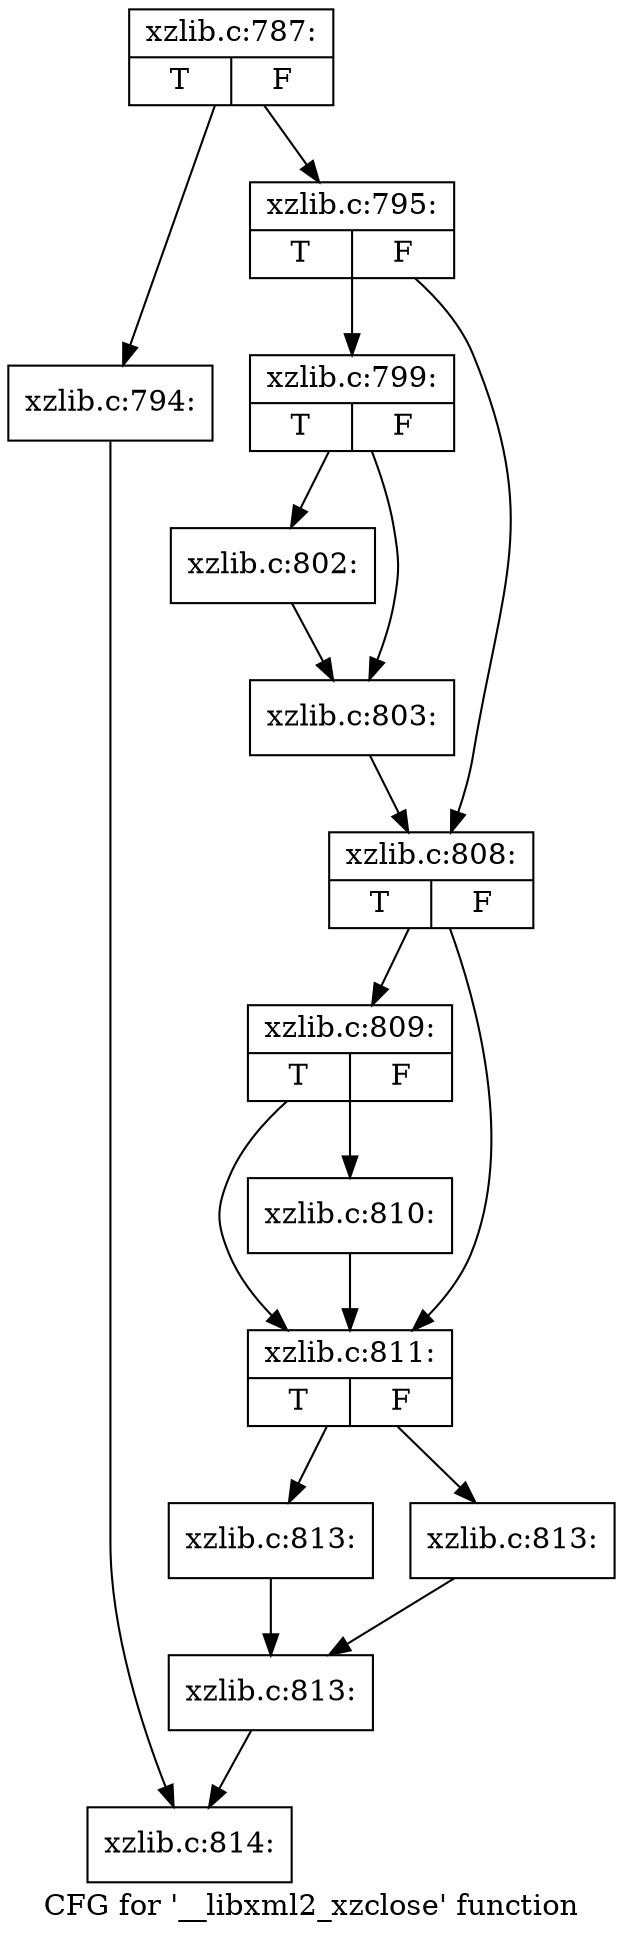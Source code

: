 digraph "CFG for '__libxml2_xzclose' function" {
	label="CFG for '__libxml2_xzclose' function";

	Node0x559901cf25c0 [shape=record,label="{xzlib.c:787:|{<s0>T|<s1>F}}"];
	Node0x559901cf25c0 -> Node0x559901cf5950;
	Node0x559901cf25c0 -> Node0x559901cf59a0;
	Node0x559901cf5950 [shape=record,label="{xzlib.c:794:}"];
	Node0x559901cf5950 -> Node0x559901ceebd0;
	Node0x559901cf59a0 [shape=record,label="{xzlib.c:795:|{<s0>T|<s1>F}}"];
	Node0x559901cf59a0 -> Node0x559901ce7a10;
	Node0x559901cf59a0 -> Node0x559901cf6090;
	Node0x559901ce7a10 [shape=record,label="{xzlib.c:799:|{<s0>T|<s1>F}}"];
	Node0x559901ce7a10 -> Node0x559901cf6f10;
	Node0x559901ce7a10 -> Node0x559901cf6f60;
	Node0x559901cf6f10 [shape=record,label="{xzlib.c:802:}"];
	Node0x559901cf6f10 -> Node0x559901cf6f60;
	Node0x559901cf6f60 [shape=record,label="{xzlib.c:803:}"];
	Node0x559901cf6f60 -> Node0x559901cf6090;
	Node0x559901cf6090 [shape=record,label="{xzlib.c:808:|{<s0>T|<s1>F}}"];
	Node0x559901cf6090 -> Node0x559901cf8350;
	Node0x559901cf6090 -> Node0x559901cf8300;
	Node0x559901cf8350 [shape=record,label="{xzlib.c:809:|{<s0>T|<s1>F}}"];
	Node0x559901cf8350 -> Node0x559901cf82b0;
	Node0x559901cf8350 -> Node0x559901cf8300;
	Node0x559901cf82b0 [shape=record,label="{xzlib.c:810:}"];
	Node0x559901cf82b0 -> Node0x559901cf8300;
	Node0x559901cf8300 [shape=record,label="{xzlib.c:811:|{<s0>T|<s1>F}}"];
	Node0x559901cf8300 -> Node0x559901ced150;
	Node0x559901cf8300 -> Node0x559901ced1a0;
	Node0x559901ced150 [shape=record,label="{xzlib.c:813:}"];
	Node0x559901ced150 -> Node0x559901ced1f0;
	Node0x559901ced1a0 [shape=record,label="{xzlib.c:813:}"];
	Node0x559901ced1a0 -> Node0x559901ced1f0;
	Node0x559901ced1f0 [shape=record,label="{xzlib.c:813:}"];
	Node0x559901ced1f0 -> Node0x559901ceebd0;
	Node0x559901ceebd0 [shape=record,label="{xzlib.c:814:}"];
}
